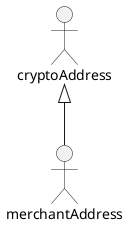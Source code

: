 @startuml libertex-use

actor cryptoAddress
actor merchantAddress

merchantAddress -up-|> cryptoAddress

@enduml
